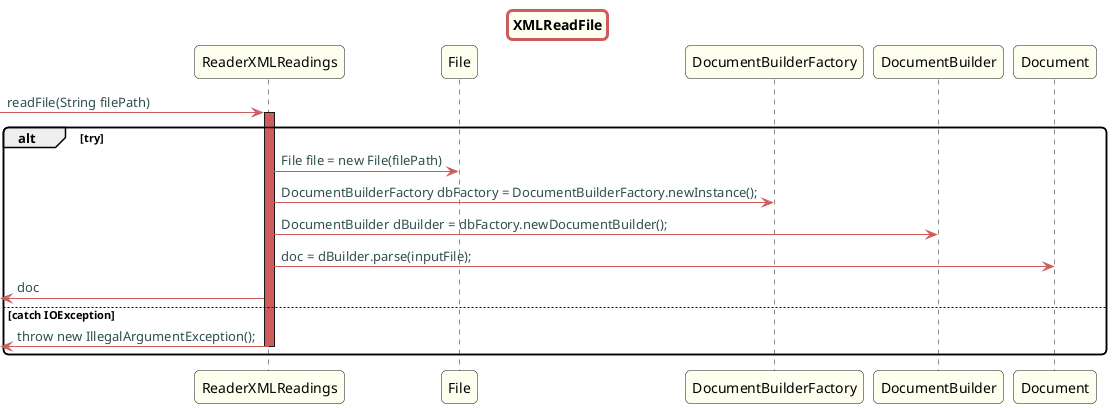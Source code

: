 @startuml

skinparam titleBorderRoundCorner 10
skinparam titleBorderThickness 3
skinparam titleBorderColor indianred
skinparam titleBackgroundColor ivory
skinparam FontName quicksand

skinparam actor {
  BorderColor indianred
  }

skinparam sequence {
  LifeLineBackgroundColor indianred
  ParticipantBackgroundColor ivory
}

skinparam roundcorner 10

skinparam component {
  arrowThickness 1
  ArrowFontName Verdana
  ArrowColor indianred
  ArrowFontColor darkslategrey
}



title XMLReadFile
-> ReaderXMLReadings : readFile(String filePath)
activate ReaderXMLReadings
alt try
ReaderXMLReadings  -> File: File file = new File(filePath)
ReaderXMLReadings  -> DocumentBuilderFactory: DocumentBuilderFactory dbFactory = DocumentBuilderFactory.newInstance();

ReaderXMLReadings  -> DocumentBuilder: DocumentBuilder dBuilder = dbFactory.newDocumentBuilder();
ReaderXMLReadings  -> Document: doc = dBuilder.parse(inputFile);

<- ReaderXMLReadings : doc

else catch IOException
<- ReaderXMLReadings : throw new IllegalArgumentException();
deactivate ReaderXMLReadings
end

@enduml